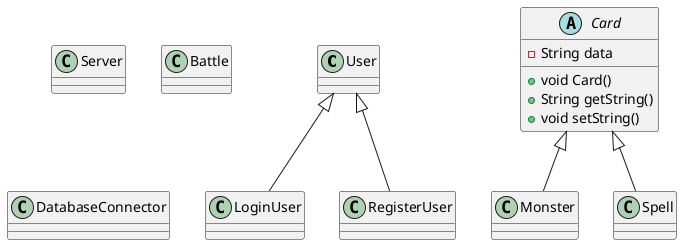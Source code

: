 @startuml MonsterTradingCardsGame

User <|-- LoginUser
User <|-- RegisterUser
Card <|-- Monster
Card <|-- Spell

class Server {}

abstract class Card {
    - String data
    + void Card()
    + String getString()
    + void setString()

}
class Monster {

}

class Battle{}

class Spell {}

class User {}

' ?
class LoginUser{}

class RegisterUser{}

class DatabaseConnector {}

@enduml
